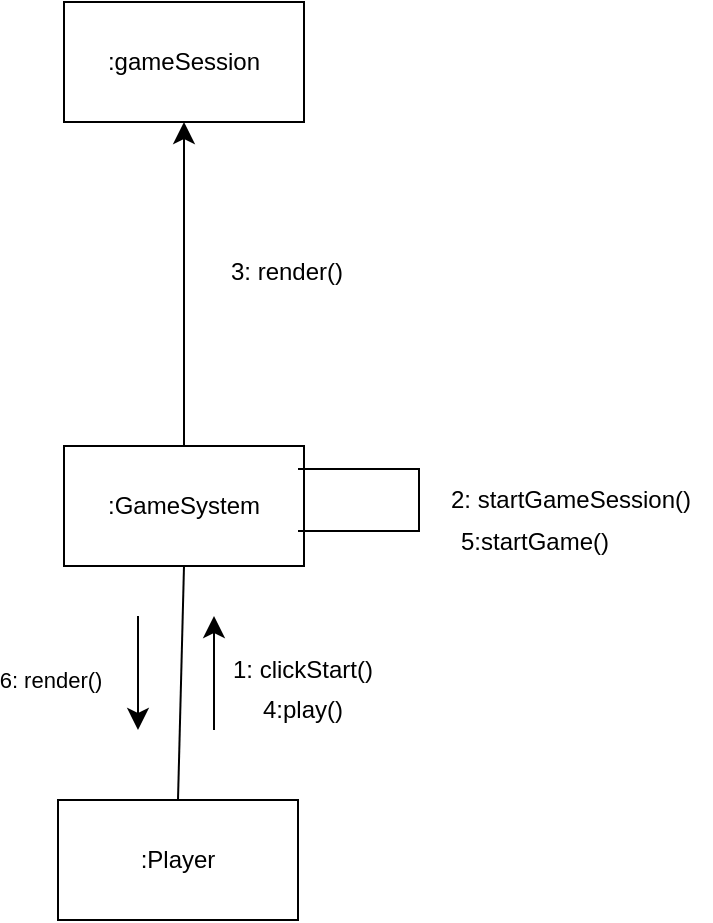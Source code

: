 <mxfile version="25.0.1">
  <diagram name="Page-1" id="kC_kz7jlLtA5a5_5QKCj">
    <mxGraphModel dx="343" dy="422" grid="1" gridSize="10" guides="1" tooltips="1" connect="1" arrows="1" fold="1" page="1" pageScale="1" pageWidth="850" pageHeight="1100" math="0" shadow="0">
      <root>
        <mxCell id="0" />
        <mxCell id="1" parent="0" />
        <mxCell id="D8HTAPFCxraQnCdJBCLQ-1" value=":Player" style="rounded=0;whiteSpace=wrap;html=1;" vertex="1" parent="1">
          <mxGeometry x="104" y="572" width="120" height="60" as="geometry" />
        </mxCell>
        <mxCell id="D8HTAPFCxraQnCdJBCLQ-2" value=":gameSession" style="rounded=0;whiteSpace=wrap;html=1;" vertex="1" parent="1">
          <mxGeometry x="107" y="173" width="120" height="60" as="geometry" />
        </mxCell>
        <mxCell id="D8HTAPFCxraQnCdJBCLQ-3" value=":GameSystem" style="rounded=0;whiteSpace=wrap;html=1;" vertex="1" parent="1">
          <mxGeometry x="107" y="395" width="120" height="60" as="geometry" />
        </mxCell>
        <mxCell id="D8HTAPFCxraQnCdJBCLQ-4" value="" style="endArrow=classic;html=1;rounded=0;fontSize=12;startSize=8;endSize=8;curved=1;entryX=0.5;entryY=1;entryDx=0;entryDy=0;exitX=0.5;exitY=0;exitDx=0;exitDy=0;" edge="1" parent="1" source="D8HTAPFCxraQnCdJBCLQ-3" target="D8HTAPFCxraQnCdJBCLQ-2">
          <mxGeometry width="50" height="50" relative="1" as="geometry">
            <mxPoint x="344" y="448" as="sourcePoint" />
            <mxPoint x="394" y="398" as="targetPoint" />
          </mxGeometry>
        </mxCell>
        <mxCell id="D8HTAPFCxraQnCdJBCLQ-5" value="" style="endArrow=none;html=1;rounded=0;fontSize=12;startSize=8;endSize=8;curved=1;entryX=0.5;entryY=1;entryDx=0;entryDy=0;exitX=0.5;exitY=0;exitDx=0;exitDy=0;" edge="1" parent="1" source="D8HTAPFCxraQnCdJBCLQ-1" target="D8HTAPFCxraQnCdJBCLQ-3">
          <mxGeometry width="50" height="50" relative="1" as="geometry">
            <mxPoint x="344" y="448" as="sourcePoint" />
            <mxPoint x="394" y="398" as="targetPoint" />
          </mxGeometry>
        </mxCell>
        <mxCell id="D8HTAPFCxraQnCdJBCLQ-6" value="3: render()" style="text;html=1;align=center;verticalAlign=middle;resizable=0;points=[];autosize=1;strokeColor=none;fillColor=none;" vertex="1" parent="1">
          <mxGeometry x="178" y="293" width="80" height="30" as="geometry" />
        </mxCell>
        <mxCell id="D8HTAPFCxraQnCdJBCLQ-7" value="" style="endArrow=classic;html=1;rounded=0;fontSize=12;startSize=8;endSize=8;curved=1;" edge="1" parent="1">
          <mxGeometry width="50" height="50" relative="1" as="geometry">
            <mxPoint x="182" y="537" as="sourcePoint" />
            <mxPoint x="182" y="480" as="targetPoint" />
          </mxGeometry>
        </mxCell>
        <mxCell id="D8HTAPFCxraQnCdJBCLQ-8" value="" style="endArrow=classic;html=1;rounded=0;fontSize=12;startSize=8;endSize=8;curved=1;" edge="1" parent="1">
          <mxGeometry width="50" height="50" relative="1" as="geometry">
            <mxPoint x="144" y="480" as="sourcePoint" />
            <mxPoint x="144" y="537" as="targetPoint" />
          </mxGeometry>
        </mxCell>
        <mxCell id="D8HTAPFCxraQnCdJBCLQ-9" value="1: clickStart()" style="text;html=1;align=center;verticalAlign=middle;resizable=0;points=[];autosize=1;strokeColor=none;fillColor=none;" vertex="1" parent="1">
          <mxGeometry x="181" y="492" width="90" height="30" as="geometry" />
        </mxCell>
        <mxCell id="D8HTAPFCxraQnCdJBCLQ-10" value="4:play()" style="text;html=1;align=center;verticalAlign=middle;resizable=0;points=[];autosize=1;strokeColor=none;fillColor=none;" vertex="1" parent="1">
          <mxGeometry x="196" y="512" width="60" height="30" as="geometry" />
        </mxCell>
        <mxCell id="D8HTAPFCxraQnCdJBCLQ-11" value="6: render()" style="edgeLabel;html=1;align=center;verticalAlign=middle;resizable=0;points=[];" vertex="1" connectable="0" parent="1">
          <mxGeometry x="100" y="512" as="geometry" />
        </mxCell>
        <mxCell id="D8HTAPFCxraQnCdJBCLQ-12" value="" style="shape=partialRectangle;whiteSpace=wrap;html=1;bottom=1;right=1;left=1;top=0;fillColor=none;routingCenterX=-0.5;rotation=-90;" vertex="1" parent="1">
          <mxGeometry x="239" y="392" width="31" height="60" as="geometry" />
        </mxCell>
        <mxCell id="D8HTAPFCxraQnCdJBCLQ-13" value="2: startGameSession()" style="text;html=1;align=center;verticalAlign=middle;resizable=0;points=[];autosize=1;strokeColor=none;fillColor=none;" vertex="1" parent="1">
          <mxGeometry x="290" y="407" width="140" height="30" as="geometry" />
        </mxCell>
        <mxCell id="D8HTAPFCxraQnCdJBCLQ-14" value="5:startGame()" style="text;html=1;align=center;verticalAlign=middle;resizable=0;points=[];autosize=1;strokeColor=none;fillColor=none;" vertex="1" parent="1">
          <mxGeometry x="292" y="428" width="100" height="30" as="geometry" />
        </mxCell>
      </root>
    </mxGraphModel>
  </diagram>
</mxfile>
